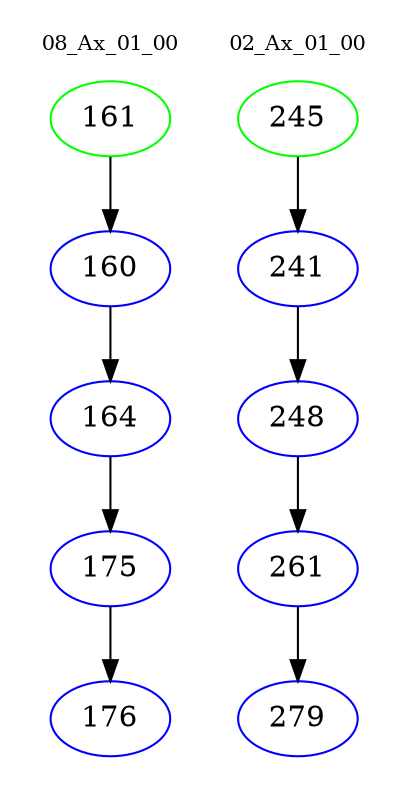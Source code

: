 digraph{
subgraph cluster_0 {
color = white
label = "08_Ax_01_00";
fontsize=10;
T0_161 [label="161", color="green"]
T0_161 -> T0_160 [color="black"]
T0_160 [label="160", color="blue"]
T0_160 -> T0_164 [color="black"]
T0_164 [label="164", color="blue"]
T0_164 -> T0_175 [color="black"]
T0_175 [label="175", color="blue"]
T0_175 -> T0_176 [color="black"]
T0_176 [label="176", color="blue"]
}
subgraph cluster_1 {
color = white
label = "02_Ax_01_00";
fontsize=10;
T1_245 [label="245", color="green"]
T1_245 -> T1_241 [color="black"]
T1_241 [label="241", color="blue"]
T1_241 -> T1_248 [color="black"]
T1_248 [label="248", color="blue"]
T1_248 -> T1_261 [color="black"]
T1_261 [label="261", color="blue"]
T1_261 -> T1_279 [color="black"]
T1_279 [label="279", color="blue"]
}
}
